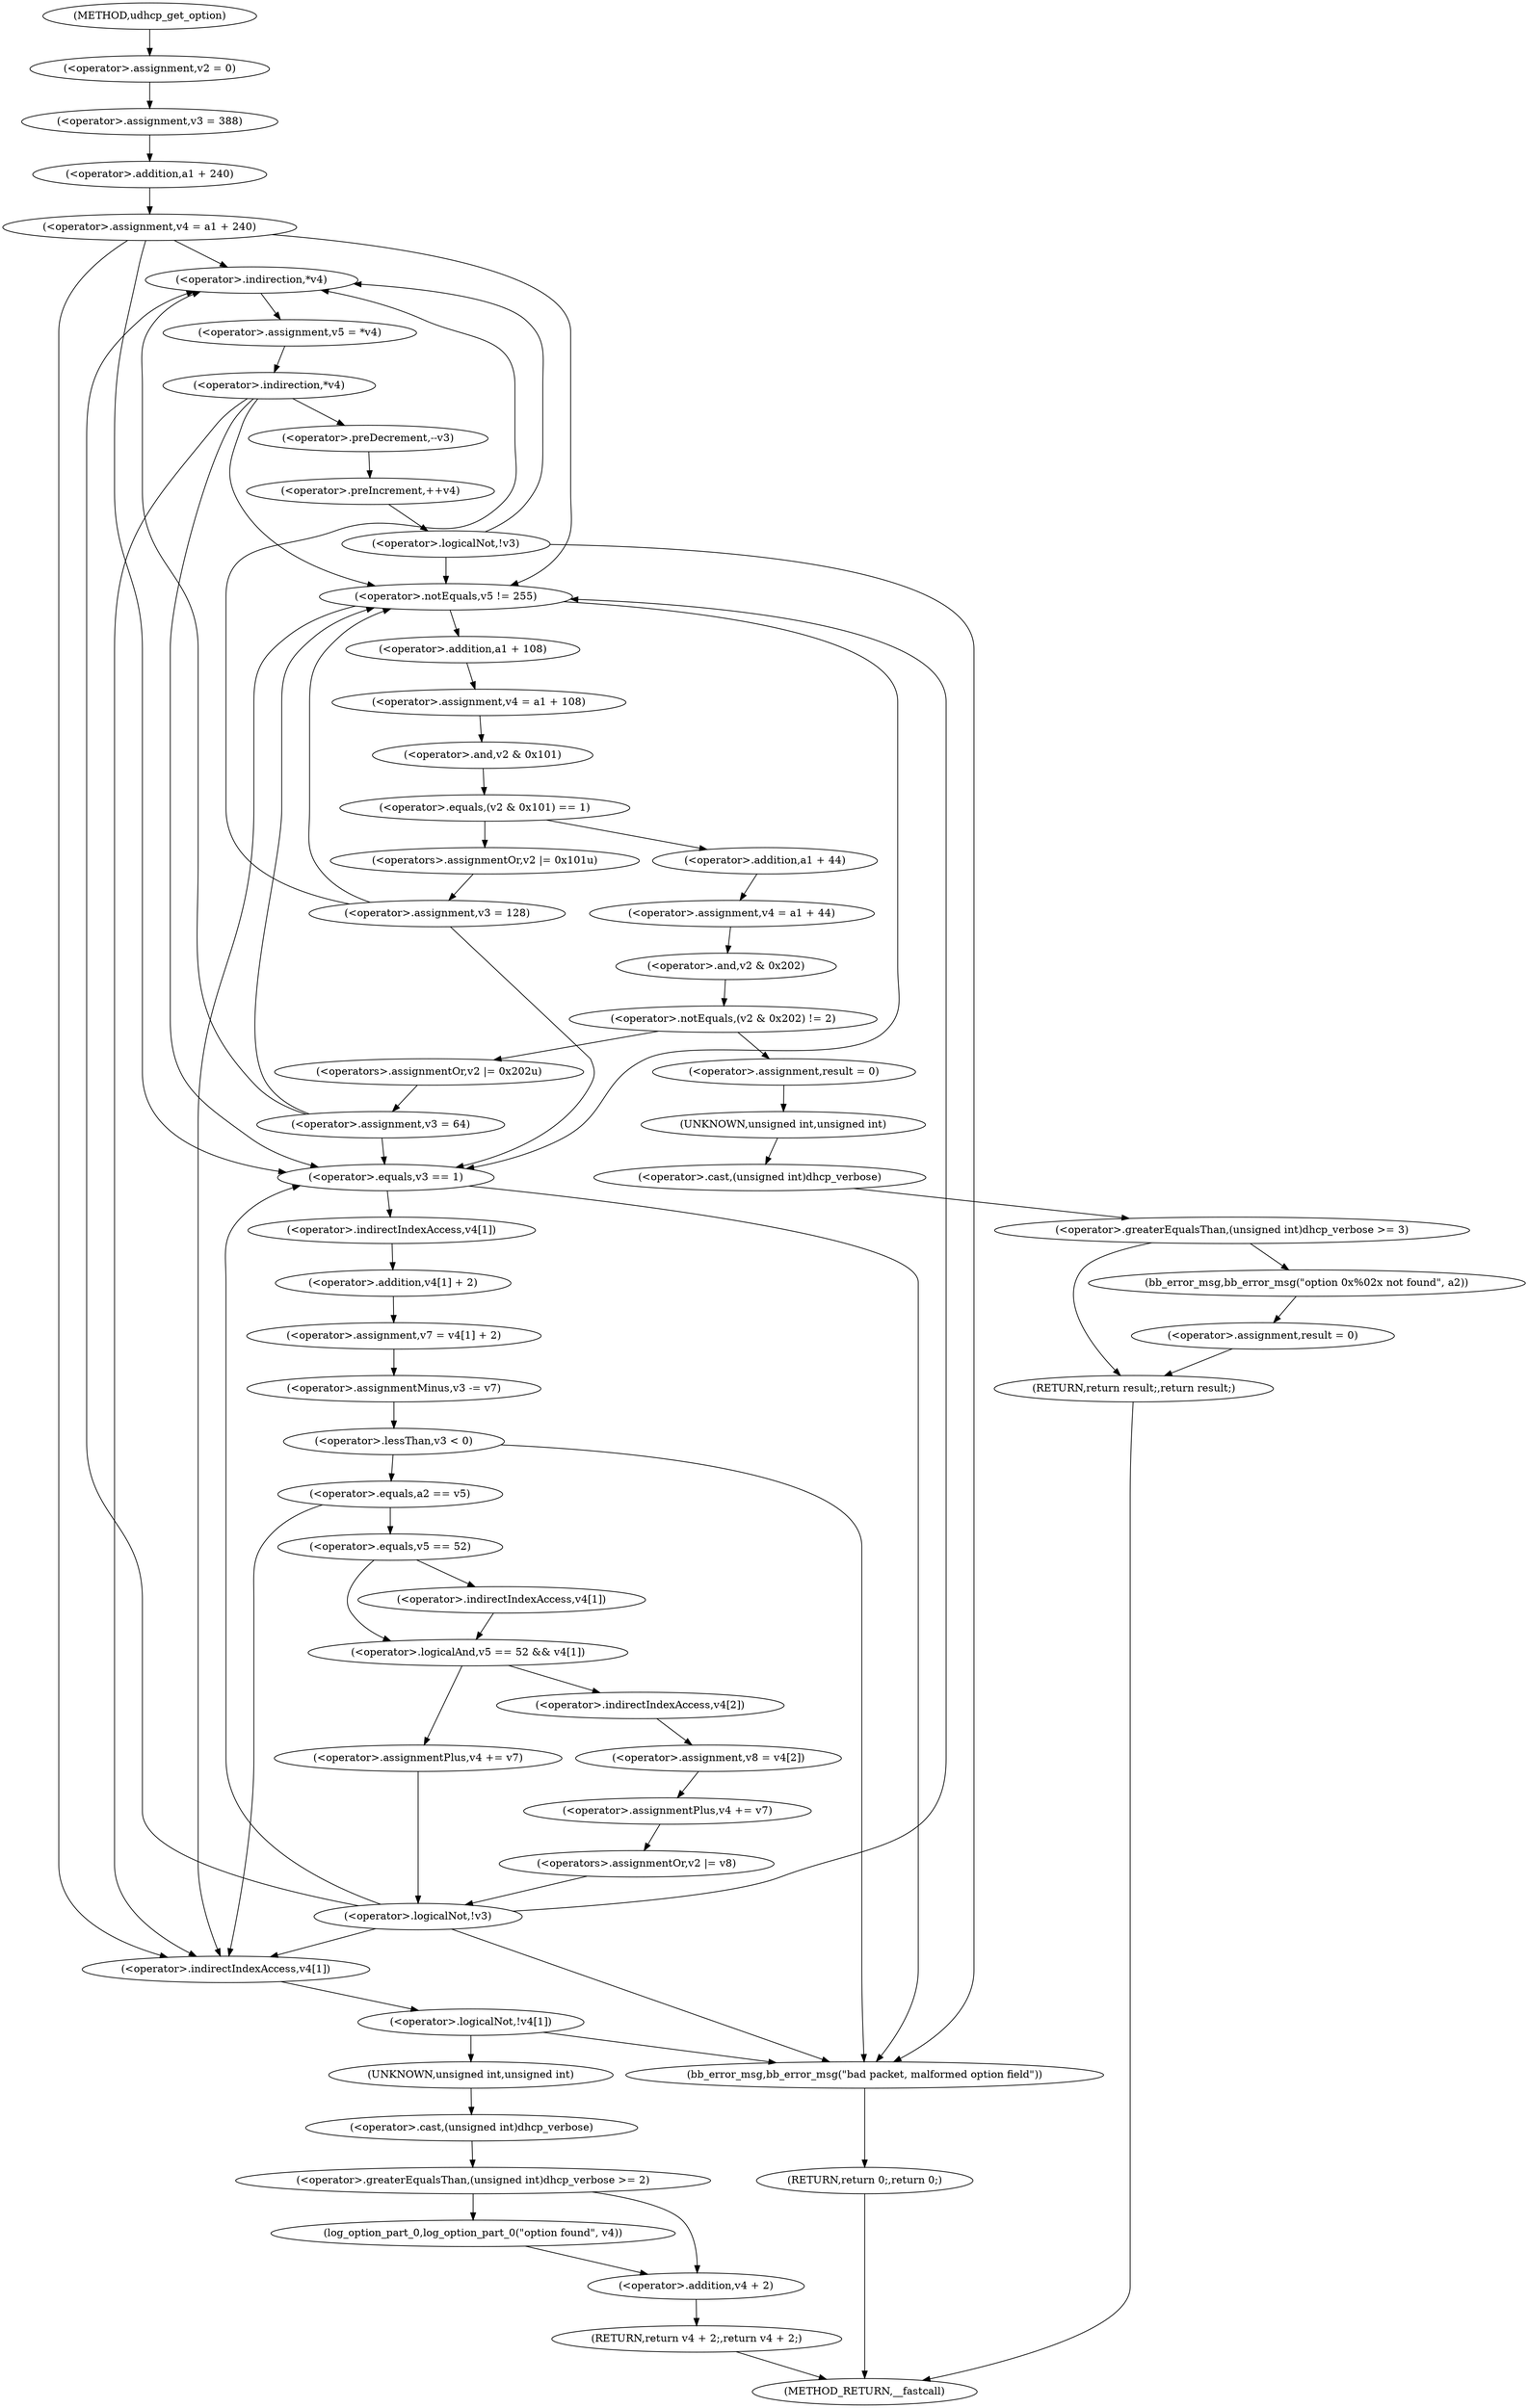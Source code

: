 digraph udhcp_get_option {  
"1000119" [label = "(<operator>.assignment,v2 = 0)" ]
"1000122" [label = "(<operator>.assignment,v3 = 388)" ]
"1000125" [label = "(<operator>.assignment,v4 = a1 + 240)" ]
"1000127" [label = "(<operator>.addition,a1 + 240)" ]
"1000139" [label = "(<operator>.assignment,v5 = *v4)" ]
"1000141" [label = "(<operator>.indirection,*v4)" ]
"1000144" [label = "(<operator>.indirection,*v4)" ]
"1000147" [label = "(<operator>.preDecrement,--v3)" ]
"1000149" [label = "(<operator>.preIncrement,++v4)" ]
"1000152" [label = "(<operator>.logicalNot,!v3)" ]
"1000156" [label = "(<operator>.notEquals,v5 != 255)" ]
"1000160" [label = "(<operator>.assignment,v4 = a1 + 108)" ]
"1000162" [label = "(<operator>.addition,a1 + 108)" ]
"1000166" [label = "(<operator>.equals,(v2 & 0x101) == 1)" ]
"1000167" [label = "(<operator>.and,v2 & 0x101)" ]
"1000172" [label = "(<operators>.assignmentOr,v2 |= 0x101u)" ]
"1000175" [label = "(<operator>.assignment,v3 = 128)" ]
"1000180" [label = "(<operator>.assignment,v4 = a1 + 44)" ]
"1000182" [label = "(<operator>.addition,a1 + 44)" ]
"1000186" [label = "(<operator>.notEquals,(v2 & 0x202) != 2)" ]
"1000187" [label = "(<operator>.and,v2 & 0x202)" ]
"1000192" [label = "(<operator>.assignment,result = 0)" ]
"1000196" [label = "(<operator>.greaterEqualsThan,(unsigned int)dhcp_verbose >= 3)" ]
"1000197" [label = "(<operator>.cast,(unsigned int)dhcp_verbose)" ]
"1000198" [label = "(UNKNOWN,unsigned int,unsigned int)" ]
"1000202" [label = "(bb_error_msg,bb_error_msg(\"option 0x%02x not found\", a2))" ]
"1000205" [label = "(<operator>.assignment,result = 0)" ]
"1000208" [label = "(RETURN,return result;,return result;)" ]
"1000210" [label = "(<operators>.assignmentOr,v2 |= 0x202u)" ]
"1000213" [label = "(<operator>.assignment,v3 = 64)" ]
"1000217" [label = "(<operator>.equals,v3 == 1)" ]
"1000221" [label = "(<operator>.assignment,v7 = v4[1] + 2)" ]
"1000223" [label = "(<operator>.addition,v4[1] + 2)" ]
"1000224" [label = "(<operator>.indirectIndexAccess,v4[1])" ]
"1000228" [label = "(<operator>.assignmentMinus,v3 -= v7)" ]
"1000232" [label = "(<operator>.lessThan,v3 < 0)" ]
"1000237" [label = "(<operator>.equals,a2 == v5)" ]
"1000242" [label = "(<operator>.logicalAnd,v5 == 52 && v4[1])" ]
"1000243" [label = "(<operator>.equals,v5 == 52)" ]
"1000246" [label = "(<operator>.indirectIndexAccess,v4[1])" ]
"1000250" [label = "(<operator>.assignment,v8 = v4[2])" ]
"1000252" [label = "(<operator>.indirectIndexAccess,v4[2])" ]
"1000255" [label = "(<operator>.assignmentPlus,v4 += v7)" ]
"1000258" [label = "(<operators>.assignmentOr,v2 |= v8)" ]
"1000263" [label = "(<operator>.assignmentPlus,v4 += v7)" ]
"1000267" [label = "(<operator>.logicalNot,!v3)" ]
"1000271" [label = "(<operator>.logicalNot,!v4[1])" ]
"1000272" [label = "(<operator>.indirectIndexAccess,v4[1])" ]
"1000277" [label = "(bb_error_msg,bb_error_msg(\"bad packet, malformed option field\"))" ]
"1000279" [label = "(RETURN,return 0;,return 0;)" ]
"1000282" [label = "(<operator>.greaterEqualsThan,(unsigned int)dhcp_verbose >= 2)" ]
"1000283" [label = "(<operator>.cast,(unsigned int)dhcp_verbose)" ]
"1000284" [label = "(UNKNOWN,unsigned int,unsigned int)" ]
"1000287" [label = "(log_option_part_0,log_option_part_0(\"option found\", v4))" ]
"1000290" [label = "(RETURN,return v4 + 2;,return v4 + 2;)" ]
"1000291" [label = "(<operator>.addition,v4 + 2)" ]
"1000108" [label = "(METHOD,udhcp_get_option)" ]
"1000294" [label = "(METHOD_RETURN,__fastcall)" ]
  "1000119" -> "1000122" 
  "1000122" -> "1000127" 
  "1000125" -> "1000141" 
  "1000125" -> "1000156" 
  "1000125" -> "1000217" 
  "1000125" -> "1000272" 
  "1000127" -> "1000125" 
  "1000139" -> "1000144" 
  "1000141" -> "1000139" 
  "1000144" -> "1000156" 
  "1000144" -> "1000217" 
  "1000144" -> "1000272" 
  "1000144" -> "1000147" 
  "1000147" -> "1000149" 
  "1000149" -> "1000152" 
  "1000152" -> "1000141" 
  "1000152" -> "1000156" 
  "1000152" -> "1000277" 
  "1000156" -> "1000217" 
  "1000156" -> "1000272" 
  "1000156" -> "1000162" 
  "1000160" -> "1000167" 
  "1000162" -> "1000160" 
  "1000166" -> "1000172" 
  "1000166" -> "1000182" 
  "1000167" -> "1000166" 
  "1000172" -> "1000175" 
  "1000175" -> "1000141" 
  "1000175" -> "1000156" 
  "1000175" -> "1000217" 
  "1000180" -> "1000187" 
  "1000182" -> "1000180" 
  "1000186" -> "1000192" 
  "1000186" -> "1000210" 
  "1000187" -> "1000186" 
  "1000192" -> "1000198" 
  "1000196" -> "1000202" 
  "1000196" -> "1000208" 
  "1000197" -> "1000196" 
  "1000198" -> "1000197" 
  "1000202" -> "1000205" 
  "1000205" -> "1000208" 
  "1000208" -> "1000294" 
  "1000210" -> "1000213" 
  "1000213" -> "1000141" 
  "1000213" -> "1000156" 
  "1000213" -> "1000217" 
  "1000217" -> "1000277" 
  "1000217" -> "1000224" 
  "1000221" -> "1000228" 
  "1000223" -> "1000221" 
  "1000224" -> "1000223" 
  "1000228" -> "1000232" 
  "1000232" -> "1000277" 
  "1000232" -> "1000237" 
  "1000237" -> "1000272" 
  "1000237" -> "1000243" 
  "1000242" -> "1000252" 
  "1000242" -> "1000263" 
  "1000243" -> "1000242" 
  "1000243" -> "1000246" 
  "1000246" -> "1000242" 
  "1000250" -> "1000255" 
  "1000252" -> "1000250" 
  "1000255" -> "1000258" 
  "1000258" -> "1000267" 
  "1000263" -> "1000267" 
  "1000267" -> "1000141" 
  "1000267" -> "1000156" 
  "1000267" -> "1000217" 
  "1000267" -> "1000272" 
  "1000267" -> "1000277" 
  "1000271" -> "1000284" 
  "1000271" -> "1000277" 
  "1000272" -> "1000271" 
  "1000277" -> "1000279" 
  "1000279" -> "1000294" 
  "1000282" -> "1000287" 
  "1000282" -> "1000291" 
  "1000283" -> "1000282" 
  "1000284" -> "1000283" 
  "1000287" -> "1000291" 
  "1000290" -> "1000294" 
  "1000291" -> "1000290" 
  "1000108" -> "1000119" 
}
